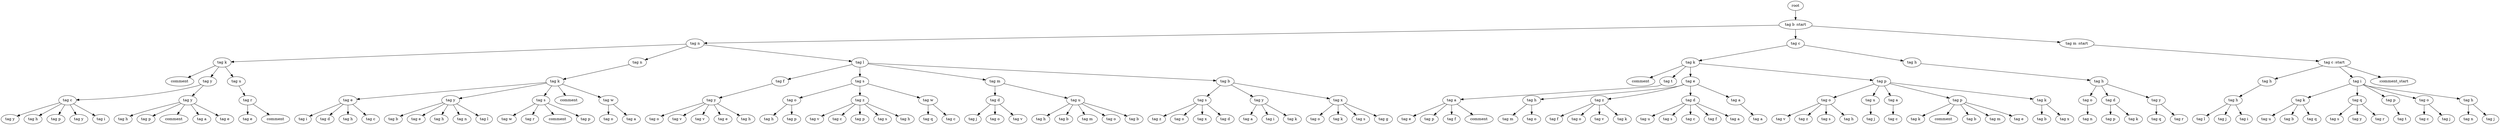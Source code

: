 digraph Tree{
0[label="root"];
0->00
00[label="tag b :start"];
00->000
000[label="tag n"];
000->0000
0000[label="tag k"];
0000->00000
00000[label="comment"];
0000->00001
00001[label="tag y"];
00001->000010
000010[label="tag c"];
000010->0000100
0000100[label="tag y"];
000010->0000101
0000101[label="tag h"];
000010->0000102
0000102[label="tag p"];
000010->0000103
0000103[label="tag y"];
000010->0000104
0000104[label="tag i"];
00001->000011
000011[label="tag y"];
000011->0000110
0000110[label="tag h"];
000011->0000111
0000111[label="tag p"];
000011->0000112
0000112[label="comment"];
000011->0000113
0000113[label="tag a"];
000011->0000114
0000114[label="tag e"];
0000->00002
00002[label="tag u"];
00002->000020
000020[label="tag r"];
000020->0000200
0000200[label="tag e"];
000020->0000201
0000201[label="comment"];
000->0001
0001[label="tag n"];
0001->00010
00010[label="tag k"];
00010->000100
000100[label="tag e"];
000100->0001000
0001000[label="tag i"];
000100->0001001
0001001[label="tag d"];
000100->0001002
0001002[label="tag h"];
000100->0001003
0001003[label="tag c"];
00010->000101
000101[label="tag y"];
000101->0001010
0001010[label="tag b"];
000101->0001011
0001011[label="tag e"];
000101->0001012
0001012[label="tag h"];
000101->0001013
0001013[label="tag n"];
000101->0001014
0001014[label="tag l"];
00010->000102
000102[label="tag s"];
000102->0001020
0001020[label="tag w"];
000102->0001021
0001021[label="tag r"];
000102->0001022
0001022[label="comment"];
000102->0001023
0001023[label="tag p"];
00010->000103
000103[label="comment"];
00010->000104
000104[label="tag w"];
000104->0001040
0001040[label="tag o"];
000104->0001041
0001041[label="tag a"];
000->0002
0002[label="tag l"];
0002->00020
00020[label="tag f"];
00020->000200
000200[label="tag y"];
000200->0002000
0002000[label="tag o"];
000200->0002001
0002001[label="tag v"];
000200->0002002
0002002[label="tag v"];
000200->0002003
0002003[label="tag e"];
000200->0002004
0002004[label="tag h"];
0002->00021
00021[label="tag s"];
00021->000210
000210[label="tag o"];
000210->0002100
0002100[label="tag h"];
000210->0002101
0002101[label="tag p"];
00021->000211
000211[label="tag z"];
000211->0002110
0002110[label="tag v"];
000211->0002111
0002111[label="tag c"];
000211->0002112
0002112[label="tag p"];
000211->0002113
0002113[label="tag s"];
000211->0002114
0002114[label="tag h"];
00021->000212
000212[label="tag w"];
000212->0002120
0002120[label="tag q"];
000212->0002121
0002121[label="tag c"];
0002->00022
00022[label="tag m"];
00022->000220
000220[label="tag d"];
000220->0002200
0002200[label="tag j"];
000220->0002201
0002201[label="tag o"];
000220->0002202
0002202[label="tag v"];
00022->000221
000221[label="tag u"];
000221->0002210
0002210[label="tag h"];
000221->0002211
0002211[label="tag b"];
000221->0002212
0002212[label="tag m"];
000221->0002213
0002213[label="tag o"];
000221->0002214
0002214[label="tag b"];
0002->00023
00023[label="tag b"];
00023->000230
000230[label="tag s"];
000230->0002300
0002300[label="tag z"];
000230->0002301
0002301[label="tag o"];
000230->0002302
0002302[label="tag x"];
000230->0002303
0002303[label="tag d"];
00023->000231
000231[label="tag y"];
000231->0002310
0002310[label="tag a"];
000231->0002311
0002311[label="tag i"];
000231->0002312
0002312[label="tag k"];
00023->000232
000232[label="tag x"];
000232->0002320
0002320[label="tag o"];
000232->0002321
0002321[label="tag k"];
000232->0002322
0002322[label="tag s"];
000232->0002323
0002323[label="tag g"];
00->001
001[label="tag c"];
001->0010
0010[label="tag k"];
0010->00100
00100[label="comment"];
0010->00101
00101[label="tag t"];
00101->001010
001010[label="tag a"];
001010->0010100
0010100[label="tag e"];
001010->0010101
0010101[label="tag p"];
001010->0010102
0010102[label="tag f"];
001010->0010103
0010103[label="comment"];
0010->00102
00102[label="tag e"];
00102->001020
001020[label="tag h"];
001020->0010200
0010200[label="tag m"];
001020->0010201
0010201[label="tag o"];
00102->001021
001021[label="tag z"];
001021->0010210
0010210[label="tag f"];
001021->0010211
0010211[label="tag o"];
001021->0010212
0010212[label="tag v"];
001021->0010213
0010213[label="tag k"];
00102->001022
001022[label="tag d"];
001022->0010220
0010220[label="tag u"];
001022->0010221
0010221[label="tag s"];
001022->0010222
0010222[label="tag c"];
001022->0010223
0010223[label="tag f"];
001022->0010224
0010224[label="tag a"];
00102->001023
001023[label="tag a"];
001023->0010230
0010230[label="tag a"];
0010->00103
00103[label="tag p"];
00103->001030
001030[label="tag o"];
001030->0010300
0010300[label="tag v"];
001030->0010301
0010301[label="tag z"];
001030->0010302
0010302[label="tag s"];
001030->0010303
0010303[label="tag h"];
00103->001031
001031[label="tag u"];
001031->0010310
0010310[label="tag j"];
00103->001032
001032[label="tag a"];
001032->0010320
0010320[label="tag c"];
00103->001033
001033[label="tag p"];
001033->0010330
0010330[label="tag k"];
001033->0010331
0010331[label="comment"];
001033->0010332
0010332[label="tag b"];
001033->0010333
0010333[label="tag m"];
001033->0010334
0010334[label="tag e"];
00103->001034
001034[label="tag k"];
001034->0010340
0010340[label="tag b"];
001034->0010341
0010341[label="tag x"];
001->0011
0011[label="tag h"];
0011->00110
00110[label="tag h"];
00110->001100
001100[label="tag o"];
001100->0011000
0011000[label="tag n"];
00110->001101
001101[label="tag d"];
001101->0011010
0011010[label="tag p"];
001101->0011011
0011011[label="tag k"];
00110->001102
001102[label="tag y"];
001102->0011020
0011020[label="tag q"];
001102->0011021
0011021[label="tag r"];
00->002
002[label="tag m :start"];
002->0020
0020[label="tag c :start"];
0020->00200
00200[label="tag h"];
00200->002000
002000[label="tag h"];
002000->0020000
0020000[label="tag l"];
002000->0020001
0020001[label="tag j"];
002000->0020002
0020002[label="tag i"];
0020->00201
00201[label="tag i"];
00201->002010
002010[label="tag k"];
002010->0020100
0020100[label="tag u"];
002010->0020101
0020101[label="tag b"];
002010->0020102
0020102[label="tag q"];
00201->002011
002011[label="tag q"];
002011->0020110
0020110[label="tag s"];
002011->0020111
0020111[label="tag y"];
002011->0020112
0020112[label="tag r"];
00201->002012
002012[label="tag p"];
002012->0020120
0020120[label="tag t"];
00201->002013
002013[label="tag o"];
002013->0020130
0020130[label="tag c"];
002013->0020131
0020131[label="tag j"];
00201->002014
002014[label="tag h"];
002014->0020140
0020140[label="tag n"];
002014->0020141
0020141[label="tag j"];
0020->00202
00202[label=" :comment_start"];
}
